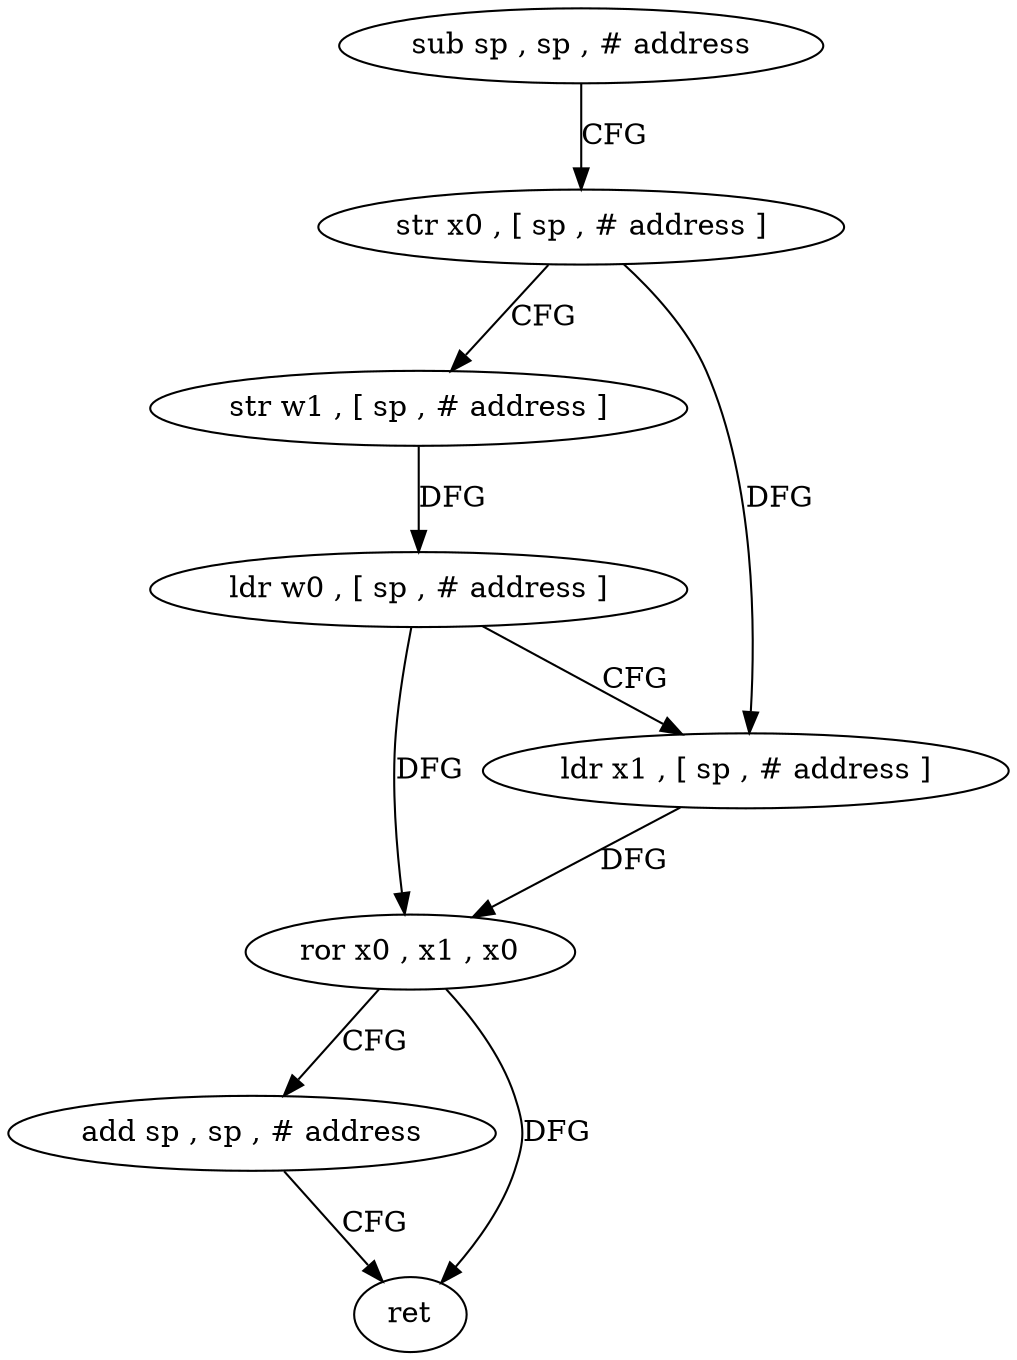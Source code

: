 digraph "func" {
"4519988" [label = "sub sp , sp , # address" ]
"4519992" [label = "str x0 , [ sp , # address ]" ]
"4519996" [label = "str w1 , [ sp , # address ]" ]
"4520000" [label = "ldr w0 , [ sp , # address ]" ]
"4520004" [label = "ldr x1 , [ sp , # address ]" ]
"4520008" [label = "ror x0 , x1 , x0" ]
"4520012" [label = "add sp , sp , # address" ]
"4520016" [label = "ret" ]
"4519988" -> "4519992" [ label = "CFG" ]
"4519992" -> "4519996" [ label = "CFG" ]
"4519992" -> "4520004" [ label = "DFG" ]
"4519996" -> "4520000" [ label = "DFG" ]
"4520000" -> "4520004" [ label = "CFG" ]
"4520000" -> "4520008" [ label = "DFG" ]
"4520004" -> "4520008" [ label = "DFG" ]
"4520008" -> "4520012" [ label = "CFG" ]
"4520008" -> "4520016" [ label = "DFG" ]
"4520012" -> "4520016" [ label = "CFG" ]
}
